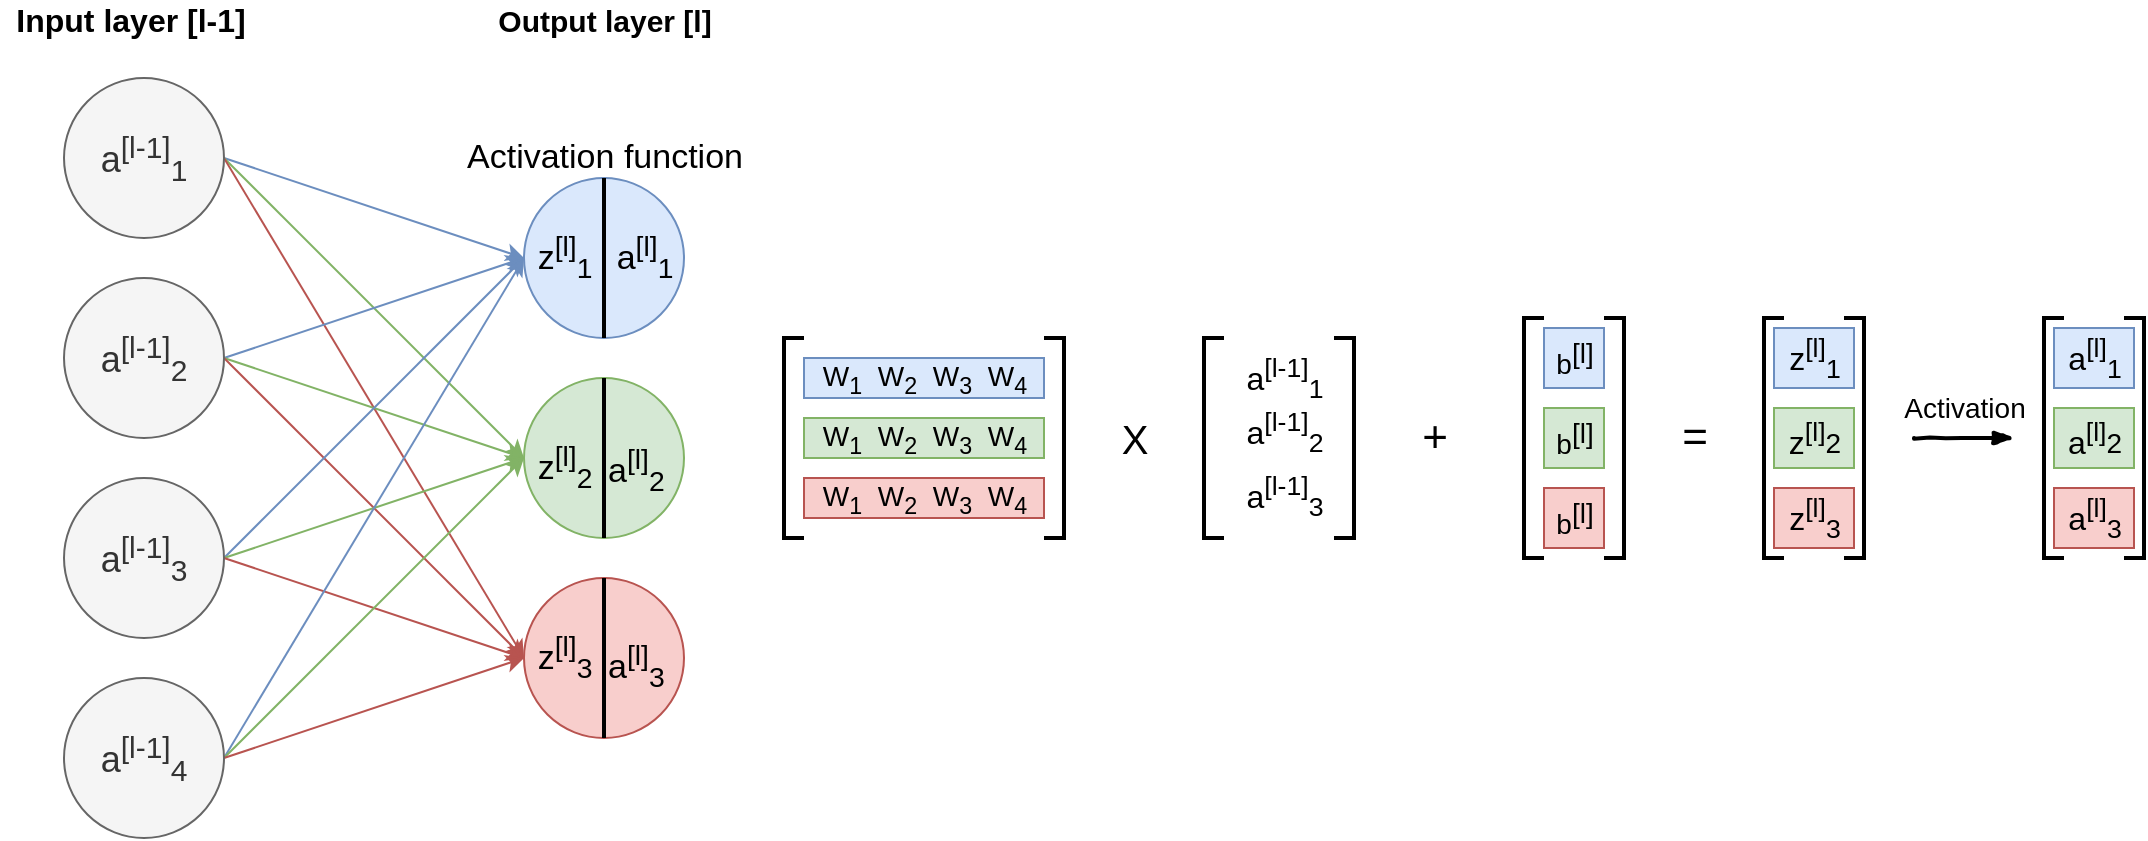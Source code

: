 <mxfile version="12.3.3" type="device" pages="1"><diagram id="EdiRmczlGrKP9aEw0w2M" name="Page-1"><mxGraphModel dx="1410" dy="728" grid="0" gridSize="10" guides="1" tooltips="1" connect="1" arrows="1" fold="1" page="1" pageScale="1" pageWidth="1169" pageHeight="827" math="0" shadow="0"><root><mxCell id="0"/><mxCell id="1" parent="0"/><mxCell id="DbsYOO8-gsMasUtky9Mw-11" style="rounded=0;orthogonalLoop=1;jettySize=auto;html=1;exitX=1;exitY=0.5;exitDx=0;exitDy=0;entryX=0;entryY=0.5;entryDx=0;entryDy=0;fillColor=#dae8fc;strokeColor=#6c8ebf;" edge="1" parent="1" source="DbsYOO8-gsMasUtky9Mw-1" target="DbsYOO8-gsMasUtky9Mw-6"><mxGeometry relative="1" as="geometry"/></mxCell><mxCell id="DbsYOO8-gsMasUtky9Mw-15" style="edgeStyle=none;rounded=0;orthogonalLoop=1;jettySize=auto;html=1;exitX=1;exitY=0.5;exitDx=0;exitDy=0;entryX=0;entryY=0.5;entryDx=0;entryDy=0;fillColor=#d5e8d4;strokeColor=#82b366;" edge="1" parent="1" source="DbsYOO8-gsMasUtky9Mw-1" target="DbsYOO8-gsMasUtky9Mw-7"><mxGeometry relative="1" as="geometry"/></mxCell><mxCell id="DbsYOO8-gsMasUtky9Mw-19" style="edgeStyle=none;rounded=0;orthogonalLoop=1;jettySize=auto;html=1;exitX=1;exitY=0.5;exitDx=0;exitDy=0;entryX=0;entryY=0.5;entryDx=0;entryDy=0;fillColor=#f8cecc;strokeColor=#b85450;" edge="1" parent="1" source="DbsYOO8-gsMasUtky9Mw-1" target="DbsYOO8-gsMasUtky9Mw-8"><mxGeometry relative="1" as="geometry"/></mxCell><mxCell id="DbsYOO8-gsMasUtky9Mw-1" value="&lt;font style=&quot;font-size: 18px&quot;&gt;a&lt;sup&gt;[l-1]&lt;/sup&gt;&lt;sub&gt;1&lt;/sub&gt;&lt;/font&gt;" style="ellipse;whiteSpace=wrap;html=1;aspect=fixed;fillColor=#f5f5f5;strokeColor=#666666;fontColor=#333333;" vertex="1" parent="1"><mxGeometry x="70" y="110" width="80" height="80" as="geometry"/></mxCell><mxCell id="DbsYOO8-gsMasUtky9Mw-12" style="edgeStyle=none;rounded=0;orthogonalLoop=1;jettySize=auto;html=1;exitX=1;exitY=0.5;exitDx=0;exitDy=0;entryX=0;entryY=0.5;entryDx=0;entryDy=0;fillColor=#dae8fc;strokeColor=#6c8ebf;" edge="1" parent="1" source="DbsYOO8-gsMasUtky9Mw-2" target="DbsYOO8-gsMasUtky9Mw-6"><mxGeometry relative="1" as="geometry"/></mxCell><mxCell id="DbsYOO8-gsMasUtky9Mw-16" style="edgeStyle=none;rounded=0;orthogonalLoop=1;jettySize=auto;html=1;exitX=1;exitY=0.5;exitDx=0;exitDy=0;fillColor=#d5e8d4;strokeColor=#82b366;" edge="1" parent="1" source="DbsYOO8-gsMasUtky9Mw-2"><mxGeometry relative="1" as="geometry"><mxPoint x="300" y="300" as="targetPoint"/></mxGeometry></mxCell><mxCell id="DbsYOO8-gsMasUtky9Mw-20" style="edgeStyle=none;rounded=0;orthogonalLoop=1;jettySize=auto;html=1;exitX=1;exitY=0.5;exitDx=0;exitDy=0;fillColor=#f8cecc;strokeColor=#b85450;" edge="1" parent="1" source="DbsYOO8-gsMasUtky9Mw-2"><mxGeometry relative="1" as="geometry"><mxPoint x="300" y="400" as="targetPoint"/></mxGeometry></mxCell><mxCell id="DbsYOO8-gsMasUtky9Mw-2" value="&lt;font style=&quot;font-size: 18px&quot;&gt;a&lt;sup&gt;[l-1]&lt;/sup&gt;&lt;sub&gt;2&lt;/sub&gt;&lt;/font&gt;" style="ellipse;whiteSpace=wrap;html=1;aspect=fixed;fillColor=#f5f5f5;strokeColor=#666666;fontColor=#333333;" vertex="1" parent="1"><mxGeometry x="70" y="210" width="80" height="80" as="geometry"/></mxCell><mxCell id="DbsYOO8-gsMasUtky9Mw-13" style="edgeStyle=none;rounded=0;orthogonalLoop=1;jettySize=auto;html=1;exitX=1;exitY=0.5;exitDx=0;exitDy=0;fillColor=#dae8fc;strokeColor=#6c8ebf;" edge="1" parent="1" source="DbsYOO8-gsMasUtky9Mw-3"><mxGeometry relative="1" as="geometry"><mxPoint x="300" y="200" as="targetPoint"/></mxGeometry></mxCell><mxCell id="DbsYOO8-gsMasUtky9Mw-17" style="edgeStyle=none;rounded=0;orthogonalLoop=1;jettySize=auto;html=1;exitX=1;exitY=0.5;exitDx=0;exitDy=0;fillColor=#d5e8d4;strokeColor=#82b366;" edge="1" parent="1" source="DbsYOO8-gsMasUtky9Mw-3"><mxGeometry relative="1" as="geometry"><mxPoint x="300" y="300" as="targetPoint"/></mxGeometry></mxCell><mxCell id="DbsYOO8-gsMasUtky9Mw-21" style="edgeStyle=none;rounded=0;orthogonalLoop=1;jettySize=auto;html=1;exitX=1;exitY=0.5;exitDx=0;exitDy=0;fillColor=#f8cecc;strokeColor=#b85450;" edge="1" parent="1" source="DbsYOO8-gsMasUtky9Mw-3"><mxGeometry relative="1" as="geometry"><mxPoint x="300" y="400" as="targetPoint"/></mxGeometry></mxCell><mxCell id="DbsYOO8-gsMasUtky9Mw-3" value="&lt;font style=&quot;font-size: 18px&quot;&gt;a&lt;sup&gt;[l-1]&lt;/sup&gt;&lt;sub&gt;3&lt;/sub&gt;&lt;/font&gt;" style="ellipse;whiteSpace=wrap;html=1;aspect=fixed;fillColor=#f5f5f5;strokeColor=#666666;fontColor=#333333;" vertex="1" parent="1"><mxGeometry x="70" y="310" width="80" height="80" as="geometry"/></mxCell><mxCell id="DbsYOO8-gsMasUtky9Mw-14" style="edgeStyle=none;rounded=0;orthogonalLoop=1;jettySize=auto;html=1;exitX=1;exitY=0.5;exitDx=0;exitDy=0;fillColor=#dae8fc;strokeColor=#6c8ebf;" edge="1" parent="1" source="DbsYOO8-gsMasUtky9Mw-4"><mxGeometry relative="1" as="geometry"><mxPoint x="300" y="200" as="targetPoint"/></mxGeometry></mxCell><mxCell id="DbsYOO8-gsMasUtky9Mw-18" style="edgeStyle=none;rounded=0;orthogonalLoop=1;jettySize=auto;html=1;exitX=1;exitY=0.5;exitDx=0;exitDy=0;fillColor=#d5e8d4;strokeColor=#82b366;" edge="1" parent="1" source="DbsYOO8-gsMasUtky9Mw-4"><mxGeometry relative="1" as="geometry"><mxPoint x="300" y="300" as="targetPoint"/></mxGeometry></mxCell><mxCell id="DbsYOO8-gsMasUtky9Mw-22" style="edgeStyle=none;rounded=0;orthogonalLoop=1;jettySize=auto;html=1;exitX=1;exitY=0.5;exitDx=0;exitDy=0;entryX=0;entryY=0.5;entryDx=0;entryDy=0;fillColor=#f8cecc;strokeColor=#b85450;" edge="1" parent="1" source="DbsYOO8-gsMasUtky9Mw-4" target="DbsYOO8-gsMasUtky9Mw-8"><mxGeometry relative="1" as="geometry"/></mxCell><mxCell id="DbsYOO8-gsMasUtky9Mw-4" value="&lt;font style=&quot;font-size: 18px&quot;&gt;a&lt;sup&gt;[l-1]&lt;/sup&gt;&lt;sub&gt;4&lt;/sub&gt;&lt;/font&gt;" style="ellipse;whiteSpace=wrap;html=1;aspect=fixed;fillColor=#f5f5f5;strokeColor=#666666;fontColor=#333333;" vertex="1" parent="1"><mxGeometry x="70" y="410" width="80" height="80" as="geometry"/></mxCell><mxCell id="DbsYOO8-gsMasUtky9Mw-6" value="" style="ellipse;whiteSpace=wrap;html=1;aspect=fixed;fillColor=#dae8fc;strokeColor=#6c8ebf;fontSize=17;" vertex="1" parent="1"><mxGeometry x="300" y="160" width="80" height="80" as="geometry"/></mxCell><mxCell id="DbsYOO8-gsMasUtky9Mw-7" value="" style="ellipse;whiteSpace=wrap;html=1;aspect=fixed;fillColor=#d5e8d4;strokeColor=#82b366;" vertex="1" parent="1"><mxGeometry x="300" y="260" width="80" height="80" as="geometry"/></mxCell><mxCell id="DbsYOO8-gsMasUtky9Mw-8" value="" style="ellipse;whiteSpace=wrap;html=1;aspect=fixed;fillColor=#f8cecc;strokeColor=#b85450;" vertex="1" parent="1"><mxGeometry x="300" y="360" width="80" height="80" as="geometry"/></mxCell><mxCell id="DbsYOO8-gsMasUtky9Mw-27" value="" style="strokeWidth=2;html=1;shape=mxgraph.flowchart.annotation_1;align=left;pointerEvents=1;" vertex="1" parent="1"><mxGeometry x="430" y="240" width="10" height="100" as="geometry"/></mxCell><mxCell id="DbsYOO8-gsMasUtky9Mw-28" value="" style="strokeWidth=2;html=1;shape=mxgraph.flowchart.annotation_1;align=left;pointerEvents=1;rotation=180;" vertex="1" parent="1"><mxGeometry x="560" y="240" width="10" height="100" as="geometry"/></mxCell><mxCell id="DbsYOO8-gsMasUtky9Mw-29" value="&lt;font style=&quot;font-size: 14px&quot;&gt;W&lt;sub&gt;1&lt;/sub&gt;&amp;nbsp; W&lt;sub&gt;2&lt;/sub&gt;&amp;nbsp; W&lt;sub&gt;3&lt;/sub&gt;&amp;nbsp; W&lt;sub&gt;4&lt;/sub&gt; &lt;br&gt;&lt;/font&gt;" style="text;html=1;align=center;verticalAlign=middle;resizable=0;points=[];;autosize=1;fillColor=#dae8fc;strokeColor=#6c8ebf;" vertex="1" parent="1"><mxGeometry x="440" y="250" width="120" height="20" as="geometry"/></mxCell><mxCell id="DbsYOO8-gsMasUtky9Mw-30" value="&lt;font style=&quot;font-size: 14px&quot;&gt;W&lt;sub&gt;1&lt;/sub&gt;&amp;nbsp; W&lt;sub&gt;2&lt;/sub&gt;&amp;nbsp; W&lt;sub&gt;3&lt;/sub&gt;&amp;nbsp; W&lt;sub&gt;4&lt;/sub&gt;&lt;br&gt;&lt;/font&gt;" style="text;html=1;align=center;verticalAlign=middle;resizable=0;points=[];;autosize=1;fillColor=#d5e8d4;strokeColor=#82b366;" vertex="1" parent="1"><mxGeometry x="440" y="280" width="120" height="20" as="geometry"/></mxCell><mxCell id="DbsYOO8-gsMasUtky9Mw-31" value="&lt;font style=&quot;font-size: 14px&quot;&gt;W&lt;sub&gt;1&lt;/sub&gt;&amp;nbsp; W&lt;sub&gt;2&lt;/sub&gt;&amp;nbsp; W&lt;sub&gt;3&lt;/sub&gt;&amp;nbsp; W&lt;sub&gt;4&lt;/sub&gt;&lt;/font&gt;" style="text;html=1;align=center;verticalAlign=middle;resizable=0;points=[];;autosize=1;fillColor=#f8cecc;strokeColor=#b85450;" vertex="1" parent="1"><mxGeometry x="440" y="310" width="120" height="20" as="geometry"/></mxCell><mxCell id="DbsYOO8-gsMasUtky9Mw-32" value="&lt;b&gt;&lt;font style=&quot;font-size: 16px&quot; color=&quot;#000000&quot;&gt;Input layer [l-1]&lt;br&gt;&lt;/font&gt;&lt;/b&gt;" style="text;html=1;align=center;verticalAlign=middle;resizable=0;points=[];;autosize=1;fontColor=#A9C4EB;" vertex="1" parent="1"><mxGeometry x="38" y="71" width="130" height="20" as="geometry"/></mxCell><mxCell id="DbsYOO8-gsMasUtky9Mw-33" value="&lt;b&gt;&lt;font style=&quot;font-size: 15px&quot; color=&quot;#000000&quot;&gt;Output layer [l]&lt;br&gt;&lt;/font&gt;&lt;/b&gt;" style="text;html=1;align=center;verticalAlign=middle;resizable=0;points=[];;autosize=1;fontColor=#A9C4EB;" vertex="1" parent="1"><mxGeometry x="280" y="71" width="120" height="20" as="geometry"/></mxCell><mxCell id="DbsYOO8-gsMasUtky9Mw-34" value="&lt;font style=&quot;font-size: 20px&quot; color=&quot;#000000&quot;&gt;X&lt;/font&gt;" style="text;html=1;align=center;verticalAlign=middle;resizable=0;points=[];;autosize=1;fontColor=#A9C4EB;" vertex="1" parent="1"><mxGeometry x="590" y="280" width="30" height="20" as="geometry"/></mxCell><mxCell id="DbsYOO8-gsMasUtky9Mw-35" value="" style="strokeWidth=2;html=1;shape=mxgraph.flowchart.annotation_1;align=left;pointerEvents=1;rotation=180;" vertex="1" parent="1"><mxGeometry x="705" y="240" width="10" height="100" as="geometry"/></mxCell><mxCell id="DbsYOO8-gsMasUtky9Mw-36" value="" style="strokeWidth=2;html=1;shape=mxgraph.flowchart.annotation_1;align=left;pointerEvents=1;" vertex="1" parent="1"><mxGeometry x="640" y="240" width="10" height="100" as="geometry"/></mxCell><mxCell id="DbsYOO8-gsMasUtky9Mw-40" value="" style="line;strokeWidth=2;html=1;fontSize=17;fontColor=#A9C4EB;rotation=90;" vertex="1" parent="1"><mxGeometry x="300" y="195" width="80" height="10" as="geometry"/></mxCell><mxCell id="DbsYOO8-gsMasUtky9Mw-41" value="" style="line;strokeWidth=2;html=1;fontSize=17;fontColor=#A9C4EB;rotation=90;" vertex="1" parent="1"><mxGeometry x="300" y="295" width="80" height="10" as="geometry"/></mxCell><mxCell id="DbsYOO8-gsMasUtky9Mw-42" value="" style="line;strokeWidth=2;html=1;fontSize=17;fontColor=#A9C4EB;rotation=90;" vertex="1" parent="1"><mxGeometry x="300" y="395" width="80" height="10" as="geometry"/></mxCell><mxCell id="DbsYOO8-gsMasUtky9Mw-44" value="z&lt;sup&gt;[l]&lt;/sup&gt;&lt;sub&gt;3&lt;/sub&gt;" style="text;html=1;align=center;verticalAlign=middle;resizable=0;points=[];;autosize=1;fontSize=17;fontColor=#000000;" vertex="1" parent="1"><mxGeometry x="300" y="385" width="40" height="30" as="geometry"/></mxCell><mxCell id="DbsYOO8-gsMasUtky9Mw-45" value="z&lt;sup&gt;[l]&lt;/sup&gt;&lt;sub&gt;2&lt;/sub&gt;" style="text;html=1;align=center;verticalAlign=middle;resizable=0;points=[];;autosize=1;fontSize=17;fontColor=#000000;" vertex="1" parent="1"><mxGeometry x="300" y="290" width="40" height="30" as="geometry"/></mxCell><mxCell id="DbsYOO8-gsMasUtky9Mw-46" value="z&lt;sup&gt;[l]&lt;/sup&gt;&lt;sub&gt;1&lt;/sub&gt;" style="text;html=1;align=center;verticalAlign=middle;resizable=0;points=[];;autosize=1;fontSize=17;fontColor=#000000;" vertex="1" parent="1"><mxGeometry x="300" y="185" width="40" height="30" as="geometry"/></mxCell><mxCell id="DbsYOO8-gsMasUtky9Mw-48" value="Activation function" style="text;html=1;align=center;verticalAlign=middle;resizable=0;points=[];;autosize=1;fontSize=17;fontColor=#000000;" vertex="1" parent="1"><mxGeometry x="265" y="135" width="150" height="30" as="geometry"/></mxCell><mxCell id="DbsYOO8-gsMasUtky9Mw-53" value="&lt;div style=&quot;font-size: 16px&quot;&gt;&lt;font style=&quot;font-size: 16px&quot;&gt;a&lt;sup&gt;[l-1]&lt;/sup&gt;&lt;sub&gt;1&lt;/sub&gt;&lt;/font&gt;&lt;/div&gt;&lt;div style=&quot;font-size: 16px&quot;&gt;&lt;font style=&quot;font-size: 16px&quot;&gt;&lt;sub&gt;&lt;font style=&quot;font-size: 16px&quot;&gt;a&lt;sup&gt;[l-1]&lt;/sup&gt;&lt;sub&gt;2&lt;/sub&gt;&lt;/font&gt;&lt;/sub&gt;&lt;/font&gt;&lt;font style=&quot;font-size: 16px&quot;&gt;&lt;br&gt;&lt;font style=&quot;font-size: 16px&quot;&gt;&lt;sub&gt;&lt;font style=&quot;font-size: 16px&quot;&gt;&lt;sub&gt;&lt;font style=&quot;font-size: 16px&quot;&gt;a&lt;sup&gt;[l-1]&lt;/sup&gt;&lt;sub&gt;3&lt;/sub&gt;&lt;/font&gt;&lt;/sub&gt;&lt;/font&gt;&lt;/sub&gt;&lt;/font&gt;&lt;/font&gt;&lt;/div&gt;" style="text;html=1;align=center;verticalAlign=middle;resizable=0;points=[];;autosize=1;fontSize=15;fontColor=#000000;" vertex="1" parent="1"><mxGeometry x="655" y="245" width="50" height="90" as="geometry"/></mxCell><mxCell id="DbsYOO8-gsMasUtky9Mw-55" value="+" style="text;html=1;align=center;verticalAlign=middle;resizable=0;points=[];;autosize=1;fontColor=#000000;fontSize=22;" vertex="1" parent="1"><mxGeometry x="740" y="275" width="30" height="30" as="geometry"/></mxCell><mxCell id="DbsYOO8-gsMasUtky9Mw-56" value="" style="strokeWidth=2;html=1;shape=mxgraph.flowchart.annotation_1;align=left;pointerEvents=1;rotation=-180;" vertex="1" parent="1"><mxGeometry x="840" y="230" width="10" height="120" as="geometry"/></mxCell><mxCell id="DbsYOO8-gsMasUtky9Mw-57" value="" style="strokeWidth=2;html=1;shape=mxgraph.flowchart.annotation_1;align=left;pointerEvents=1;" vertex="1" parent="1"><mxGeometry x="920" y="230" width="10" height="120" as="geometry"/></mxCell><mxCell id="DbsYOO8-gsMasUtky9Mw-59" value="&lt;font style=&quot;font-size: 14px;&quot;&gt;b&lt;sup style=&quot;font-size: 14px;&quot;&gt;[l]&lt;/sup&gt;&lt;font style=&quot;font-size: 14px;&quot;&gt;&lt;br style=&quot;font-size: 14px;&quot;&gt;&lt;/font&gt;&lt;/font&gt;" style="text;html=1;align=center;verticalAlign=middle;resizable=0;points=[];;autosize=1;fillColor=#dae8fc;strokeColor=#6c8ebf;fontSize=14;" vertex="1" parent="1"><mxGeometry x="810" y="235" width="30" height="30" as="geometry"/></mxCell><mxCell id="DbsYOO8-gsMasUtky9Mw-62" value="&lt;font style=&quot;font-size: 14px;&quot;&gt;b&lt;sup style=&quot;font-size: 14px;&quot;&gt;[l]&lt;/sup&gt;&lt;font style=&quot;font-size: 14px;&quot;&gt;&lt;br style=&quot;font-size: 14px;&quot;&gt;&lt;/font&gt;&lt;/font&gt;" style="text;html=1;align=center;verticalAlign=middle;resizable=0;points=[];;autosize=1;fillColor=#d5e8d4;strokeColor=#82b366;fontSize=14;" vertex="1" parent="1"><mxGeometry x="810" y="275" width="30" height="30" as="geometry"/></mxCell><mxCell id="DbsYOO8-gsMasUtky9Mw-63" value="&lt;font style=&quot;font-size: 14px;&quot;&gt;b&lt;sup style=&quot;font-size: 14px;&quot;&gt;[l]&lt;/sup&gt;&lt;font style=&quot;font-size: 14px;&quot;&gt;&lt;br style=&quot;font-size: 14px;&quot;&gt;&lt;/font&gt;&lt;/font&gt;" style="text;html=1;align=center;verticalAlign=middle;resizable=0;points=[];;autosize=1;fillColor=#f8cecc;strokeColor=#b85450;fontSize=14;" vertex="1" parent="1"><mxGeometry x="810" y="315" width="30" height="30" as="geometry"/></mxCell><mxCell id="DbsYOO8-gsMasUtky9Mw-64" value="=" style="text;html=1;align=center;verticalAlign=middle;resizable=0;points=[];;autosize=1;fontColor=#000000;fontSize=22;" vertex="1" parent="1"><mxGeometry x="870" y="275" width="30" height="30" as="geometry"/></mxCell><mxCell id="DbsYOO8-gsMasUtky9Mw-65" value="a&lt;sup&gt;[l]&lt;/sup&gt;&lt;sub&gt;1&lt;/sub&gt;" style="text;html=1;align=center;verticalAlign=middle;resizable=0;points=[];;autosize=1;fontSize=17;fontColor=#000000;" vertex="1" parent="1"><mxGeometry x="340" y="185" width="40" height="30" as="geometry"/></mxCell><mxCell id="DbsYOO8-gsMasUtky9Mw-66" value="&lt;font style=&quot;font-size: 17px&quot;&gt;a&lt;sup&gt;[l]&lt;/sup&gt;&lt;sub&gt;2&lt;/sub&gt;&lt;/font&gt;" style="text;html=1;fontSize=14;fontColor=#000000;" vertex="1" parent="1"><mxGeometry x="340" y="285" width="50" height="30" as="geometry"/></mxCell><mxCell id="DbsYOO8-gsMasUtky9Mw-67" value="&lt;font style=&quot;font-size: 17px&quot;&gt;a&lt;sup&gt;[l]&lt;/sup&gt;&lt;sub&gt;3&lt;/sub&gt;&lt;/font&gt;" style="text;html=1;fontSize=14;fontColor=#000000;" vertex="1" parent="1"><mxGeometry x="340" y="383" width="50" height="30" as="geometry"/></mxCell><mxCell id="DbsYOO8-gsMasUtky9Mw-68" value="" style="strokeWidth=2;html=1;shape=mxgraph.flowchart.annotation_1;align=left;pointerEvents=1;" vertex="1" parent="1"><mxGeometry x="800" y="230" width="10" height="120" as="geometry"/></mxCell><mxCell id="DbsYOO8-gsMasUtky9Mw-69" value="" style="strokeWidth=2;html=1;shape=mxgraph.flowchart.annotation_1;align=left;pointerEvents=1;rotation=-180;" vertex="1" parent="1"><mxGeometry x="960" y="230" width="10" height="120" as="geometry"/></mxCell><mxCell id="DbsYOO8-gsMasUtky9Mw-72" value="&lt;font style=&quot;font-size: 16px&quot;&gt;z&lt;sup&gt;[l]&lt;/sup&gt;&lt;sub&gt;1&lt;/sub&gt;&lt;/font&gt;" style="text;html=1;align=center;verticalAlign=middle;resizable=0;points=[];;autosize=1;fillColor=#dae8fc;strokeColor=#6c8ebf;fontSize=14;" vertex="1" parent="1"><mxGeometry x="925" y="235" width="40" height="30" as="geometry"/></mxCell><mxCell id="DbsYOO8-gsMasUtky9Mw-73" value="&lt;font style=&quot;font-size: 16px&quot;&gt;z&lt;sup&gt;[l]&lt;/sup&gt;&lt;/font&gt;2" style="text;html=1;align=center;verticalAlign=middle;resizable=0;points=[];;autosize=1;fillColor=#d5e8d4;strokeColor=#82b366;fontSize=14;" vertex="1" parent="1"><mxGeometry x="925" y="275" width="40" height="30" as="geometry"/></mxCell><mxCell id="DbsYOO8-gsMasUtky9Mw-74" value="&lt;font style=&quot;font-size: 16px&quot;&gt;z&lt;sup&gt;[l]&lt;/sup&gt;&lt;sub&gt;3&lt;/sub&gt;&lt;/font&gt;" style="text;html=1;align=center;verticalAlign=middle;resizable=0;points=[];;autosize=1;fillColor=#f8cecc;strokeColor=#b85450;fontSize=14;" vertex="1" parent="1"><mxGeometry x="925" y="315" width="40" height="30" as="geometry"/></mxCell><mxCell id="DbsYOO8-gsMasUtky9Mw-77" value="" style="rounded=0;comic=1;strokeWidth=2;endArrow=blockThin;html=1;fontFamily=Comic Sans MS;fontStyle=1;" edge="1" parent="1"><mxGeometry width="50" height="50" relative="1" as="geometry"><mxPoint x="995" y="290" as="sourcePoint"/><mxPoint x="1045" y="290" as="targetPoint"/></mxGeometry></mxCell><mxCell id="DbsYOO8-gsMasUtky9Mw-78" value="Activation" style="text;html=1;align=center;verticalAlign=middle;resizable=0;points=[];;autosize=1;fontSize=14;fontColor=#000000;" vertex="1" parent="1"><mxGeometry x="980" y="265" width="80" height="20" as="geometry"/></mxCell><mxCell id="DbsYOO8-gsMasUtky9Mw-79" value="" style="strokeWidth=2;html=1;shape=mxgraph.flowchart.annotation_1;align=left;pointerEvents=1;" vertex="1" parent="1"><mxGeometry x="1060" y="230" width="10" height="120" as="geometry"/></mxCell><mxCell id="DbsYOO8-gsMasUtky9Mw-80" value="" style="strokeWidth=2;html=1;shape=mxgraph.flowchart.annotation_1;align=left;pointerEvents=1;rotation=-180;" vertex="1" parent="1"><mxGeometry x="1100" y="230" width="10" height="120" as="geometry"/></mxCell><mxCell id="DbsYOO8-gsMasUtky9Mw-81" value="&lt;font style=&quot;font-size: 16px&quot;&gt;a&lt;sup&gt;[l]&lt;/sup&gt;&lt;sub&gt;1&lt;/sub&gt;&lt;/font&gt;" style="text;html=1;align=center;verticalAlign=middle;resizable=0;points=[];;autosize=1;fillColor=#dae8fc;strokeColor=#6c8ebf;fontSize=14;" vertex="1" parent="1"><mxGeometry x="1065" y="235" width="40" height="30" as="geometry"/></mxCell><mxCell id="DbsYOO8-gsMasUtky9Mw-82" value="&lt;font style=&quot;font-size: 16px&quot;&gt;a&lt;sup&gt;[l]&lt;/sup&gt;&lt;/font&gt;2" style="text;html=1;align=center;verticalAlign=middle;resizable=0;points=[];;autosize=1;fillColor=#d5e8d4;strokeColor=#82b366;fontSize=14;" vertex="1" parent="1"><mxGeometry x="1065" y="275" width="40" height="30" as="geometry"/></mxCell><mxCell id="DbsYOO8-gsMasUtky9Mw-83" value="&lt;font style=&quot;font-size: 16px&quot;&gt;a&lt;sup&gt;[l]&lt;/sup&gt;&lt;sub&gt;3&lt;/sub&gt;&lt;/font&gt;" style="text;html=1;align=center;verticalAlign=middle;resizable=0;points=[];;autosize=1;fillColor=#f8cecc;strokeColor=#b85450;fontSize=14;" vertex="1" parent="1"><mxGeometry x="1065" y="315" width="40" height="30" as="geometry"/></mxCell></root></mxGraphModel></diagram></mxfile>